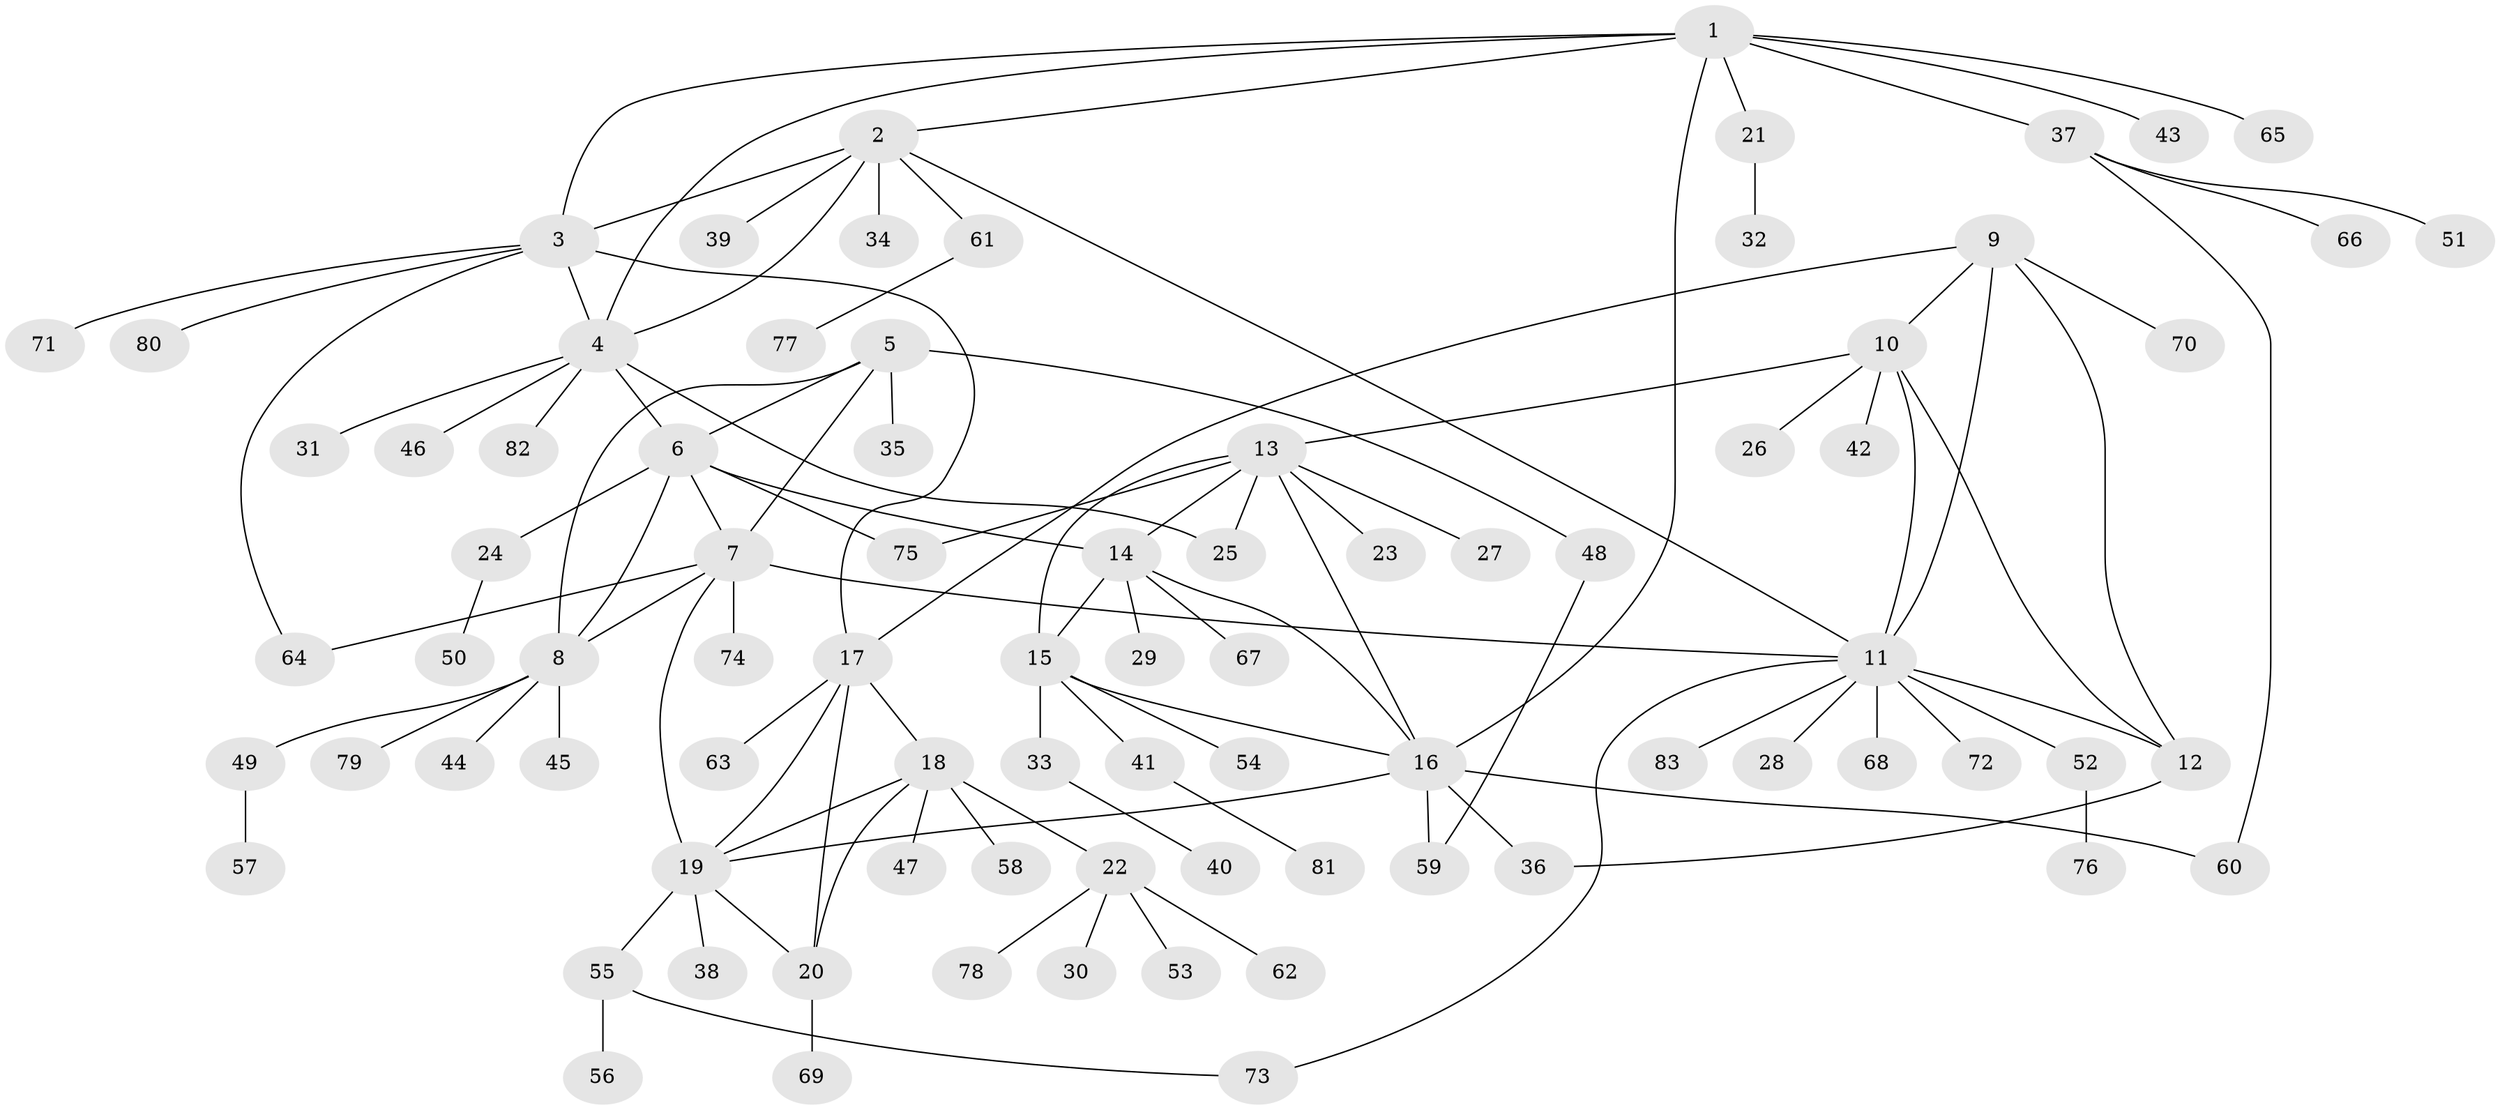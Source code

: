 // Generated by graph-tools (version 1.1) at 2025/02/03/09/25 03:02:41]
// undirected, 83 vertices, 110 edges
graph export_dot {
graph [start="1"]
  node [color=gray90,style=filled];
  1;
  2;
  3;
  4;
  5;
  6;
  7;
  8;
  9;
  10;
  11;
  12;
  13;
  14;
  15;
  16;
  17;
  18;
  19;
  20;
  21;
  22;
  23;
  24;
  25;
  26;
  27;
  28;
  29;
  30;
  31;
  32;
  33;
  34;
  35;
  36;
  37;
  38;
  39;
  40;
  41;
  42;
  43;
  44;
  45;
  46;
  47;
  48;
  49;
  50;
  51;
  52;
  53;
  54;
  55;
  56;
  57;
  58;
  59;
  60;
  61;
  62;
  63;
  64;
  65;
  66;
  67;
  68;
  69;
  70;
  71;
  72;
  73;
  74;
  75;
  76;
  77;
  78;
  79;
  80;
  81;
  82;
  83;
  1 -- 2;
  1 -- 3;
  1 -- 4;
  1 -- 16;
  1 -- 21;
  1 -- 37;
  1 -- 43;
  1 -- 65;
  2 -- 3;
  2 -- 4;
  2 -- 11;
  2 -- 34;
  2 -- 39;
  2 -- 61;
  3 -- 4;
  3 -- 17;
  3 -- 64;
  3 -- 71;
  3 -- 80;
  4 -- 6;
  4 -- 25;
  4 -- 31;
  4 -- 46;
  4 -- 82;
  5 -- 6;
  5 -- 7;
  5 -- 8;
  5 -- 35;
  5 -- 48;
  6 -- 7;
  6 -- 8;
  6 -- 14;
  6 -- 24;
  6 -- 75;
  7 -- 8;
  7 -- 11;
  7 -- 19;
  7 -- 64;
  7 -- 74;
  8 -- 44;
  8 -- 45;
  8 -- 49;
  8 -- 79;
  9 -- 10;
  9 -- 11;
  9 -- 12;
  9 -- 17;
  9 -- 70;
  10 -- 11;
  10 -- 12;
  10 -- 13;
  10 -- 26;
  10 -- 42;
  11 -- 12;
  11 -- 28;
  11 -- 52;
  11 -- 68;
  11 -- 72;
  11 -- 73;
  11 -- 83;
  12 -- 36;
  13 -- 14;
  13 -- 15;
  13 -- 16;
  13 -- 23;
  13 -- 25;
  13 -- 27;
  13 -- 75;
  14 -- 15;
  14 -- 16;
  14 -- 29;
  14 -- 67;
  15 -- 16;
  15 -- 33;
  15 -- 41;
  15 -- 54;
  16 -- 19;
  16 -- 36;
  16 -- 59;
  16 -- 60;
  17 -- 18;
  17 -- 19;
  17 -- 20;
  17 -- 63;
  18 -- 19;
  18 -- 20;
  18 -- 22;
  18 -- 47;
  18 -- 58;
  19 -- 20;
  19 -- 38;
  19 -- 55;
  20 -- 69;
  21 -- 32;
  22 -- 30;
  22 -- 53;
  22 -- 62;
  22 -- 78;
  24 -- 50;
  33 -- 40;
  37 -- 51;
  37 -- 60;
  37 -- 66;
  41 -- 81;
  48 -- 59;
  49 -- 57;
  52 -- 76;
  55 -- 56;
  55 -- 73;
  61 -- 77;
}
